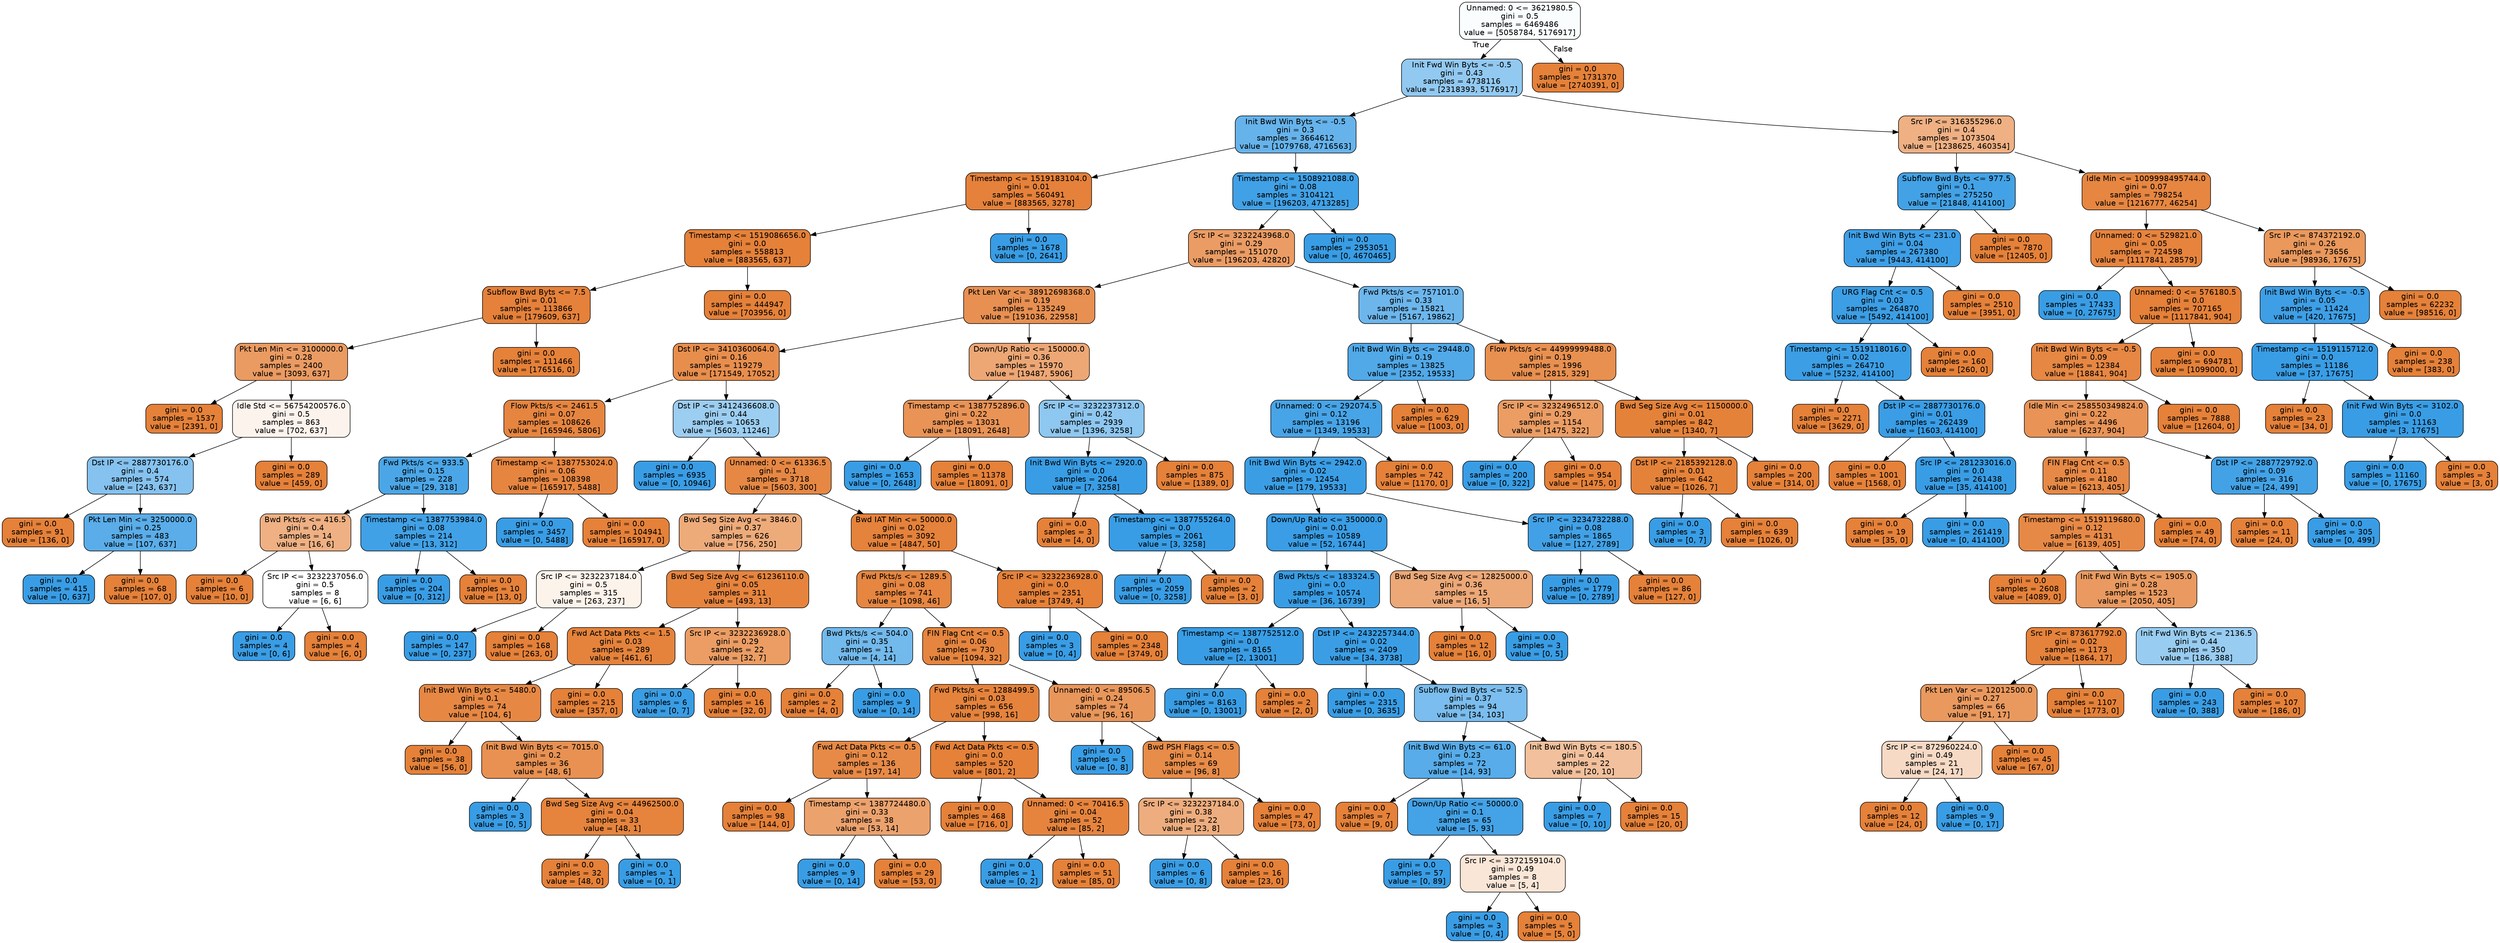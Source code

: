 digraph Tree {
node [shape=box, style="filled, rounded", color="black", fontname="helvetica"] ;
edge [fontname="helvetica"] ;
0 [label="Unnamed: 0 <= 3621980.5\ngini = 0.5\nsamples = 6469486\nvalue = [5058784, 5176917]", fillcolor="#fafdfe"] ;
1 [label="Init Fwd Win Byts <= -0.5\ngini = 0.43\nsamples = 4738116\nvalue = [2318393, 5176917]", fillcolor="#92c9f1"] ;
0 -> 1 [labeldistance=2.5, labelangle=45, headlabel="True"] ;
2 [label="Init Bwd Win Byts <= -0.5\ngini = 0.3\nsamples = 3664612\nvalue = [1079768, 4716563]", fillcolor="#66b3eb"] ;
1 -> 2 ;
3 [label="Timestamp <= 1519183104.0\ngini = 0.01\nsamples = 560491\nvalue = [883565, 3278]", fillcolor="#e5813a"] ;
2 -> 3 ;
4 [label="Timestamp <= 1519086656.0\ngini = 0.0\nsamples = 558813\nvalue = [883565, 637]", fillcolor="#e58139"] ;
3 -> 4 ;
5 [label="Subflow Bwd Byts <= 7.5\ngini = 0.01\nsamples = 113866\nvalue = [179609, 637]", fillcolor="#e5813a"] ;
4 -> 5 ;
6 [label="Pkt Len Min <= 3100000.0\ngini = 0.28\nsamples = 2400\nvalue = [3093, 637]", fillcolor="#ea9b62"] ;
5 -> 6 ;
7 [label="gini = 0.0\nsamples = 1537\nvalue = [2391, 0]", fillcolor="#e58139"] ;
6 -> 7 ;
8 [label="Idle Std <= 56754200576.0\ngini = 0.5\nsamples = 863\nvalue = [702, 637]", fillcolor="#fdf3ed"] ;
6 -> 8 ;
9 [label="Dst IP <= 2887730176.0\ngini = 0.4\nsamples = 574\nvalue = [243, 637]", fillcolor="#85c2ef"] ;
8 -> 9 ;
10 [label="gini = 0.0\nsamples = 91\nvalue = [136, 0]", fillcolor="#e58139"] ;
9 -> 10 ;
11 [label="Pkt Len Min <= 3250000.0\ngini = 0.25\nsamples = 483\nvalue = [107, 637]", fillcolor="#5aade9"] ;
9 -> 11 ;
12 [label="gini = 0.0\nsamples = 415\nvalue = [0, 637]", fillcolor="#399de5"] ;
11 -> 12 ;
13 [label="gini = 0.0\nsamples = 68\nvalue = [107, 0]", fillcolor="#e58139"] ;
11 -> 13 ;
14 [label="gini = 0.0\nsamples = 289\nvalue = [459, 0]", fillcolor="#e58139"] ;
8 -> 14 ;
15 [label="gini = 0.0\nsamples = 111466\nvalue = [176516, 0]", fillcolor="#e58139"] ;
5 -> 15 ;
16 [label="gini = 0.0\nsamples = 444947\nvalue = [703956, 0]", fillcolor="#e58139"] ;
4 -> 16 ;
17 [label="gini = 0.0\nsamples = 1678\nvalue = [0, 2641]", fillcolor="#399de5"] ;
3 -> 17 ;
18 [label="Timestamp <= 1508921088.0\ngini = 0.08\nsamples = 3104121\nvalue = [196203, 4713285]", fillcolor="#41a1e6"] ;
2 -> 18 ;
19 [label="Src IP <= 3232243968.0\ngini = 0.29\nsamples = 151070\nvalue = [196203, 42820]", fillcolor="#eb9c64"] ;
18 -> 19 ;
20 [label="Pkt Len Var <= 38912698368.0\ngini = 0.19\nsamples = 135249\nvalue = [191036, 22958]", fillcolor="#e89051"] ;
19 -> 20 ;
21 [label="Dst IP <= 3410360064.0\ngini = 0.16\nsamples = 119279\nvalue = [171549, 17052]", fillcolor="#e88e4d"] ;
20 -> 21 ;
22 [label="Flow Pkts/s <= 2461.5\ngini = 0.07\nsamples = 108626\nvalue = [165946, 5806]", fillcolor="#e68540"] ;
21 -> 22 ;
23 [label="Fwd Pkts/s <= 933.5\ngini = 0.15\nsamples = 228\nvalue = [29, 318]", fillcolor="#4ba6e7"] ;
22 -> 23 ;
24 [label="Bwd Pkts/s <= 416.5\ngini = 0.4\nsamples = 14\nvalue = [16, 6]", fillcolor="#efb083"] ;
23 -> 24 ;
25 [label="gini = 0.0\nsamples = 6\nvalue = [10, 0]", fillcolor="#e58139"] ;
24 -> 25 ;
26 [label="Src IP <= 3232237056.0\ngini = 0.5\nsamples = 8\nvalue = [6, 6]", fillcolor="#ffffff"] ;
24 -> 26 ;
27 [label="gini = 0.0\nsamples = 4\nvalue = [0, 6]", fillcolor="#399de5"] ;
26 -> 27 ;
28 [label="gini = 0.0\nsamples = 4\nvalue = [6, 0]", fillcolor="#e58139"] ;
26 -> 28 ;
29 [label="Timestamp <= 1387753984.0\ngini = 0.08\nsamples = 214\nvalue = [13, 312]", fillcolor="#41a1e6"] ;
23 -> 29 ;
30 [label="gini = 0.0\nsamples = 204\nvalue = [0, 312]", fillcolor="#399de5"] ;
29 -> 30 ;
31 [label="gini = 0.0\nsamples = 10\nvalue = [13, 0]", fillcolor="#e58139"] ;
29 -> 31 ;
32 [label="Timestamp <= 1387753024.0\ngini = 0.06\nsamples = 108398\nvalue = [165917, 5488]", fillcolor="#e68540"] ;
22 -> 32 ;
33 [label="gini = 0.0\nsamples = 3457\nvalue = [0, 5488]", fillcolor="#399de5"] ;
32 -> 33 ;
34 [label="gini = 0.0\nsamples = 104941\nvalue = [165917, 0]", fillcolor="#e58139"] ;
32 -> 34 ;
35 [label="Dst IP <= 3412436608.0\ngini = 0.44\nsamples = 10653\nvalue = [5603, 11246]", fillcolor="#9ccef2"] ;
21 -> 35 ;
36 [label="gini = 0.0\nsamples = 6935\nvalue = [0, 10946]", fillcolor="#399de5"] ;
35 -> 36 ;
37 [label="Unnamed: 0 <= 61336.5\ngini = 0.1\nsamples = 3718\nvalue = [5603, 300]", fillcolor="#e68844"] ;
35 -> 37 ;
38 [label="Bwd Seg Size Avg <= 3846.0\ngini = 0.37\nsamples = 626\nvalue = [756, 250]", fillcolor="#eeab7a"] ;
37 -> 38 ;
39 [label="Src IP <= 3232237184.0\ngini = 0.5\nsamples = 315\nvalue = [263, 237]", fillcolor="#fcf3eb"] ;
38 -> 39 ;
40 [label="gini = 0.0\nsamples = 147\nvalue = [0, 237]", fillcolor="#399de5"] ;
39 -> 40 ;
41 [label="gini = 0.0\nsamples = 168\nvalue = [263, 0]", fillcolor="#e58139"] ;
39 -> 41 ;
42 [label="Bwd Seg Size Avg <= 61236110.0\ngini = 0.05\nsamples = 311\nvalue = [493, 13]", fillcolor="#e6843e"] ;
38 -> 42 ;
43 [label="Fwd Act Data Pkts <= 1.5\ngini = 0.03\nsamples = 289\nvalue = [461, 6]", fillcolor="#e5833c"] ;
42 -> 43 ;
44 [label="Init Bwd Win Byts <= 5480.0\ngini = 0.1\nsamples = 74\nvalue = [104, 6]", fillcolor="#e68844"] ;
43 -> 44 ;
45 [label="gini = 0.0\nsamples = 38\nvalue = [56, 0]", fillcolor="#e58139"] ;
44 -> 45 ;
46 [label="Init Bwd Win Byts <= 7015.0\ngini = 0.2\nsamples = 36\nvalue = [48, 6]", fillcolor="#e89152"] ;
44 -> 46 ;
47 [label="gini = 0.0\nsamples = 3\nvalue = [0, 5]", fillcolor="#399de5"] ;
46 -> 47 ;
48 [label="Bwd Seg Size Avg <= 44962500.0\ngini = 0.04\nsamples = 33\nvalue = [48, 1]", fillcolor="#e6843d"] ;
46 -> 48 ;
49 [label="gini = 0.0\nsamples = 32\nvalue = [48, 0]", fillcolor="#e58139"] ;
48 -> 49 ;
50 [label="gini = 0.0\nsamples = 1\nvalue = [0, 1]", fillcolor="#399de5"] ;
48 -> 50 ;
51 [label="gini = 0.0\nsamples = 215\nvalue = [357, 0]", fillcolor="#e58139"] ;
43 -> 51 ;
52 [label="Src IP <= 3232236928.0\ngini = 0.29\nsamples = 22\nvalue = [32, 7]", fillcolor="#eb9d64"] ;
42 -> 52 ;
53 [label="gini = 0.0\nsamples = 6\nvalue = [0, 7]", fillcolor="#399de5"] ;
52 -> 53 ;
54 [label="gini = 0.0\nsamples = 16\nvalue = [32, 0]", fillcolor="#e58139"] ;
52 -> 54 ;
55 [label="Bwd IAT Min <= 50000.0\ngini = 0.02\nsamples = 3092\nvalue = [4847, 50]", fillcolor="#e5823b"] ;
37 -> 55 ;
56 [label="Fwd Pkts/s <= 1289.5\ngini = 0.08\nsamples = 741\nvalue = [1098, 46]", fillcolor="#e68641"] ;
55 -> 56 ;
57 [label="Bwd Pkts/s <= 504.0\ngini = 0.35\nsamples = 11\nvalue = [4, 14]", fillcolor="#72b9ec"] ;
56 -> 57 ;
58 [label="gini = 0.0\nsamples = 2\nvalue = [4, 0]", fillcolor="#e58139"] ;
57 -> 58 ;
59 [label="gini = 0.0\nsamples = 9\nvalue = [0, 14]", fillcolor="#399de5"] ;
57 -> 59 ;
60 [label="FIN Flag Cnt <= 0.5\ngini = 0.06\nsamples = 730\nvalue = [1094, 32]", fillcolor="#e6853f"] ;
56 -> 60 ;
61 [label="Fwd Pkts/s <= 1288499.5\ngini = 0.03\nsamples = 656\nvalue = [998, 16]", fillcolor="#e5833c"] ;
60 -> 61 ;
62 [label="Fwd Act Data Pkts <= 0.5\ngini = 0.12\nsamples = 136\nvalue = [197, 14]", fillcolor="#e78a47"] ;
61 -> 62 ;
63 [label="gini = 0.0\nsamples = 98\nvalue = [144, 0]", fillcolor="#e58139"] ;
62 -> 63 ;
64 [label="Timestamp <= 1387724480.0\ngini = 0.33\nsamples = 38\nvalue = [53, 14]", fillcolor="#eca26d"] ;
62 -> 64 ;
65 [label="gini = 0.0\nsamples = 9\nvalue = [0, 14]", fillcolor="#399de5"] ;
64 -> 65 ;
66 [label="gini = 0.0\nsamples = 29\nvalue = [53, 0]", fillcolor="#e58139"] ;
64 -> 66 ;
67 [label="Fwd Act Data Pkts <= 0.5\ngini = 0.0\nsamples = 520\nvalue = [801, 2]", fillcolor="#e58139"] ;
61 -> 67 ;
68 [label="gini = 0.0\nsamples = 468\nvalue = [716, 0]", fillcolor="#e58139"] ;
67 -> 68 ;
69 [label="Unnamed: 0 <= 70416.5\ngini = 0.04\nsamples = 52\nvalue = [85, 2]", fillcolor="#e6843e"] ;
67 -> 69 ;
70 [label="gini = 0.0\nsamples = 1\nvalue = [0, 2]", fillcolor="#399de5"] ;
69 -> 70 ;
71 [label="gini = 0.0\nsamples = 51\nvalue = [85, 0]", fillcolor="#e58139"] ;
69 -> 71 ;
72 [label="Unnamed: 0 <= 89506.5\ngini = 0.24\nsamples = 74\nvalue = [96, 16]", fillcolor="#e9965a"] ;
60 -> 72 ;
73 [label="gini = 0.0\nsamples = 5\nvalue = [0, 8]", fillcolor="#399de5"] ;
72 -> 73 ;
74 [label="Bwd PSH Flags <= 0.5\ngini = 0.14\nsamples = 69\nvalue = [96, 8]", fillcolor="#e78c49"] ;
72 -> 74 ;
75 [label="Src IP <= 3232237184.0\ngini = 0.38\nsamples = 22\nvalue = [23, 8]", fillcolor="#eead7e"] ;
74 -> 75 ;
76 [label="gini = 0.0\nsamples = 6\nvalue = [0, 8]", fillcolor="#399de5"] ;
75 -> 76 ;
77 [label="gini = 0.0\nsamples = 16\nvalue = [23, 0]", fillcolor="#e58139"] ;
75 -> 77 ;
78 [label="gini = 0.0\nsamples = 47\nvalue = [73, 0]", fillcolor="#e58139"] ;
74 -> 78 ;
79 [label="Src IP <= 3232236928.0\ngini = 0.0\nsamples = 2351\nvalue = [3749, 4]", fillcolor="#e58139"] ;
55 -> 79 ;
80 [label="gini = 0.0\nsamples = 3\nvalue = [0, 4]", fillcolor="#399de5"] ;
79 -> 80 ;
81 [label="gini = 0.0\nsamples = 2348\nvalue = [3749, 0]", fillcolor="#e58139"] ;
79 -> 81 ;
82 [label="Down/Up Ratio <= 150000.0\ngini = 0.36\nsamples = 15970\nvalue = [19487, 5906]", fillcolor="#eda775"] ;
20 -> 82 ;
83 [label="Timestamp <= 1387752896.0\ngini = 0.22\nsamples = 13031\nvalue = [18091, 2648]", fillcolor="#e99356"] ;
82 -> 83 ;
84 [label="gini = 0.0\nsamples = 1653\nvalue = [0, 2648]", fillcolor="#399de5"] ;
83 -> 84 ;
85 [label="gini = 0.0\nsamples = 11378\nvalue = [18091, 0]", fillcolor="#e58139"] ;
83 -> 85 ;
86 [label="Src IP <= 3232237312.0\ngini = 0.42\nsamples = 2939\nvalue = [1396, 3258]", fillcolor="#8ec7f0"] ;
82 -> 86 ;
87 [label="Init Bwd Win Byts <= 2920.0\ngini = 0.0\nsamples = 2064\nvalue = [7, 3258]", fillcolor="#399de5"] ;
86 -> 87 ;
88 [label="gini = 0.0\nsamples = 3\nvalue = [4, 0]", fillcolor="#e58139"] ;
87 -> 88 ;
89 [label="Timestamp <= 1387755264.0\ngini = 0.0\nsamples = 2061\nvalue = [3, 3258]", fillcolor="#399de5"] ;
87 -> 89 ;
90 [label="gini = 0.0\nsamples = 2059\nvalue = [0, 3258]", fillcolor="#399de5"] ;
89 -> 90 ;
91 [label="gini = 0.0\nsamples = 2\nvalue = [3, 0]", fillcolor="#e58139"] ;
89 -> 91 ;
92 [label="gini = 0.0\nsamples = 875\nvalue = [1389, 0]", fillcolor="#e58139"] ;
86 -> 92 ;
93 [label="Fwd Pkts/s <= 757101.0\ngini = 0.33\nsamples = 15821\nvalue = [5167, 19862]", fillcolor="#6db6ec"] ;
19 -> 93 ;
94 [label="Init Bwd Win Byts <= 29448.0\ngini = 0.19\nsamples = 13825\nvalue = [2352, 19533]", fillcolor="#51a9e8"] ;
93 -> 94 ;
95 [label="Unnamed: 0 <= 292074.5\ngini = 0.12\nsamples = 13196\nvalue = [1349, 19533]", fillcolor="#47a4e7"] ;
94 -> 95 ;
96 [label="Init Bwd Win Byts <= 2942.0\ngini = 0.02\nsamples = 12454\nvalue = [179, 19533]", fillcolor="#3b9ee5"] ;
95 -> 96 ;
97 [label="Down/Up Ratio <= 350000.0\ngini = 0.01\nsamples = 10589\nvalue = [52, 16744]", fillcolor="#3a9de5"] ;
96 -> 97 ;
98 [label="Bwd Pkts/s <= 183324.5\ngini = 0.0\nsamples = 10574\nvalue = [36, 16739]", fillcolor="#399de5"] ;
97 -> 98 ;
99 [label="Timestamp <= 1387752512.0\ngini = 0.0\nsamples = 8165\nvalue = [2, 13001]", fillcolor="#399de5"] ;
98 -> 99 ;
100 [label="gini = 0.0\nsamples = 8163\nvalue = [0, 13001]", fillcolor="#399de5"] ;
99 -> 100 ;
101 [label="gini = 0.0\nsamples = 2\nvalue = [2, 0]", fillcolor="#e58139"] ;
99 -> 101 ;
102 [label="Dst IP <= 2432257344.0\ngini = 0.02\nsamples = 2409\nvalue = [34, 3738]", fillcolor="#3b9ee5"] ;
98 -> 102 ;
103 [label="gini = 0.0\nsamples = 2315\nvalue = [0, 3635]", fillcolor="#399de5"] ;
102 -> 103 ;
104 [label="Subflow Bwd Byts <= 52.5\ngini = 0.37\nsamples = 94\nvalue = [34, 103]", fillcolor="#7abdee"] ;
102 -> 104 ;
105 [label="Init Bwd Win Byts <= 61.0\ngini = 0.23\nsamples = 72\nvalue = [14, 93]", fillcolor="#57ace9"] ;
104 -> 105 ;
106 [label="gini = 0.0\nsamples = 7\nvalue = [9, 0]", fillcolor="#e58139"] ;
105 -> 106 ;
107 [label="Down/Up Ratio <= 50000.0\ngini = 0.1\nsamples = 65\nvalue = [5, 93]", fillcolor="#44a2e6"] ;
105 -> 107 ;
108 [label="gini = 0.0\nsamples = 57\nvalue = [0, 89]", fillcolor="#399de5"] ;
107 -> 108 ;
109 [label="Src IP <= 3372159104.0\ngini = 0.49\nsamples = 8\nvalue = [5, 4]", fillcolor="#fae6d7"] ;
107 -> 109 ;
110 [label="gini = 0.0\nsamples = 3\nvalue = [0, 4]", fillcolor="#399de5"] ;
109 -> 110 ;
111 [label="gini = 0.0\nsamples = 5\nvalue = [5, 0]", fillcolor="#e58139"] ;
109 -> 111 ;
112 [label="Init Bwd Win Byts <= 180.5\ngini = 0.44\nsamples = 22\nvalue = [20, 10]", fillcolor="#f2c09c"] ;
104 -> 112 ;
113 [label="gini = 0.0\nsamples = 7\nvalue = [0, 10]", fillcolor="#399de5"] ;
112 -> 113 ;
114 [label="gini = 0.0\nsamples = 15\nvalue = [20, 0]", fillcolor="#e58139"] ;
112 -> 114 ;
115 [label="Bwd Seg Size Avg <= 12825000.0\ngini = 0.36\nsamples = 15\nvalue = [16, 5]", fillcolor="#eda877"] ;
97 -> 115 ;
116 [label="gini = 0.0\nsamples = 12\nvalue = [16, 0]", fillcolor="#e58139"] ;
115 -> 116 ;
117 [label="gini = 0.0\nsamples = 3\nvalue = [0, 5]", fillcolor="#399de5"] ;
115 -> 117 ;
118 [label="Src IP <= 3234732288.0\ngini = 0.08\nsamples = 1865\nvalue = [127, 2789]", fillcolor="#42a1e6"] ;
96 -> 118 ;
119 [label="gini = 0.0\nsamples = 1779\nvalue = [0, 2789]", fillcolor="#399de5"] ;
118 -> 119 ;
120 [label="gini = 0.0\nsamples = 86\nvalue = [127, 0]", fillcolor="#e58139"] ;
118 -> 120 ;
121 [label="gini = 0.0\nsamples = 742\nvalue = [1170, 0]", fillcolor="#e58139"] ;
95 -> 121 ;
122 [label="gini = 0.0\nsamples = 629\nvalue = [1003, 0]", fillcolor="#e58139"] ;
94 -> 122 ;
123 [label="Flow Pkts/s <= 44999999488.0\ngini = 0.19\nsamples = 1996\nvalue = [2815, 329]", fillcolor="#e89050"] ;
93 -> 123 ;
124 [label="Src IP <= 3232496512.0\ngini = 0.29\nsamples = 1154\nvalue = [1475, 322]", fillcolor="#eb9d64"] ;
123 -> 124 ;
125 [label="gini = 0.0\nsamples = 200\nvalue = [0, 322]", fillcolor="#399de5"] ;
124 -> 125 ;
126 [label="gini = 0.0\nsamples = 954\nvalue = [1475, 0]", fillcolor="#e58139"] ;
124 -> 126 ;
127 [label="Bwd Seg Size Avg <= 1150000.0\ngini = 0.01\nsamples = 842\nvalue = [1340, 7]", fillcolor="#e5823a"] ;
123 -> 127 ;
128 [label="Dst IP <= 2185392128.0\ngini = 0.01\nsamples = 642\nvalue = [1026, 7]", fillcolor="#e5823a"] ;
127 -> 128 ;
129 [label="gini = 0.0\nsamples = 3\nvalue = [0, 7]", fillcolor="#399de5"] ;
128 -> 129 ;
130 [label="gini = 0.0\nsamples = 639\nvalue = [1026, 0]", fillcolor="#e58139"] ;
128 -> 130 ;
131 [label="gini = 0.0\nsamples = 200\nvalue = [314, 0]", fillcolor="#e58139"] ;
127 -> 131 ;
132 [label="gini = 0.0\nsamples = 2953051\nvalue = [0, 4670465]", fillcolor="#399de5"] ;
18 -> 132 ;
133 [label="Src IP <= 316355296.0\ngini = 0.4\nsamples = 1073504\nvalue = [1238625, 460354]", fillcolor="#efb083"] ;
1 -> 133 ;
134 [label="Subflow Bwd Byts <= 977.5\ngini = 0.1\nsamples = 275250\nvalue = [21848, 414100]", fillcolor="#43a2e6"] ;
133 -> 134 ;
135 [label="Init Bwd Win Byts <= 231.0\ngini = 0.04\nsamples = 267380\nvalue = [9443, 414100]", fillcolor="#3e9fe6"] ;
134 -> 135 ;
136 [label="URG Flag Cnt <= 0.5\ngini = 0.03\nsamples = 264870\nvalue = [5492, 414100]", fillcolor="#3c9ee5"] ;
135 -> 136 ;
137 [label="Timestamp <= 1519118016.0\ngini = 0.02\nsamples = 264710\nvalue = [5232, 414100]", fillcolor="#3c9ee5"] ;
136 -> 137 ;
138 [label="gini = 0.0\nsamples = 2271\nvalue = [3629, 0]", fillcolor="#e58139"] ;
137 -> 138 ;
139 [label="Dst IP <= 2887730176.0\ngini = 0.01\nsamples = 262439\nvalue = [1603, 414100]", fillcolor="#3a9de5"] ;
137 -> 139 ;
140 [label="gini = 0.0\nsamples = 1001\nvalue = [1568, 0]", fillcolor="#e58139"] ;
139 -> 140 ;
141 [label="Src IP <= 281233016.0\ngini = 0.0\nsamples = 261438\nvalue = [35, 414100]", fillcolor="#399de5"] ;
139 -> 141 ;
142 [label="gini = 0.0\nsamples = 19\nvalue = [35, 0]", fillcolor="#e58139"] ;
141 -> 142 ;
143 [label="gini = 0.0\nsamples = 261419\nvalue = [0, 414100]", fillcolor="#399de5"] ;
141 -> 143 ;
144 [label="gini = 0.0\nsamples = 160\nvalue = [260, 0]", fillcolor="#e58139"] ;
136 -> 144 ;
145 [label="gini = 0.0\nsamples = 2510\nvalue = [3951, 0]", fillcolor="#e58139"] ;
135 -> 145 ;
146 [label="gini = 0.0\nsamples = 7870\nvalue = [12405, 0]", fillcolor="#e58139"] ;
134 -> 146 ;
147 [label="Idle Min <= 1009998495744.0\ngini = 0.07\nsamples = 798254\nvalue = [1216777, 46254]", fillcolor="#e68641"] ;
133 -> 147 ;
148 [label="Unnamed: 0 <= 529821.0\ngini = 0.05\nsamples = 724598\nvalue = [1117841, 28579]", fillcolor="#e6843e"] ;
147 -> 148 ;
149 [label="gini = 0.0\nsamples = 17433\nvalue = [0, 27675]", fillcolor="#399de5"] ;
148 -> 149 ;
150 [label="Unnamed: 0 <= 576180.5\ngini = 0.0\nsamples = 707165\nvalue = [1117841, 904]", fillcolor="#e58139"] ;
148 -> 150 ;
151 [label="Init Bwd Win Byts <= -0.5\ngini = 0.09\nsamples = 12384\nvalue = [18841, 904]", fillcolor="#e68743"] ;
150 -> 151 ;
152 [label="Idle Min <= 258550349824.0\ngini = 0.22\nsamples = 4496\nvalue = [6237, 904]", fillcolor="#e99356"] ;
151 -> 152 ;
153 [label="FIN Flag Cnt <= 0.5\ngini = 0.11\nsamples = 4180\nvalue = [6213, 405]", fillcolor="#e78946"] ;
152 -> 153 ;
154 [label="Timestamp <= 1519119680.0\ngini = 0.12\nsamples = 4131\nvalue = [6139, 405]", fillcolor="#e78946"] ;
153 -> 154 ;
155 [label="gini = 0.0\nsamples = 2608\nvalue = [4089, 0]", fillcolor="#e58139"] ;
154 -> 155 ;
156 [label="Init Fwd Win Byts <= 1905.0\ngini = 0.28\nsamples = 1523\nvalue = [2050, 405]", fillcolor="#ea9a60"] ;
154 -> 156 ;
157 [label="Src IP <= 873617792.0\ngini = 0.02\nsamples = 1173\nvalue = [1864, 17]", fillcolor="#e5823b"] ;
156 -> 157 ;
158 [label="Pkt Len Var <= 12012500.0\ngini = 0.27\nsamples = 66\nvalue = [91, 17]", fillcolor="#ea995e"] ;
157 -> 158 ;
159 [label="Src IP <= 872960224.0\ngini = 0.49\nsamples = 21\nvalue = [24, 17]", fillcolor="#f7dac5"] ;
158 -> 159 ;
160 [label="gini = 0.0\nsamples = 12\nvalue = [24, 0]", fillcolor="#e58139"] ;
159 -> 160 ;
161 [label="gini = 0.0\nsamples = 9\nvalue = [0, 17]", fillcolor="#399de5"] ;
159 -> 161 ;
162 [label="gini = 0.0\nsamples = 45\nvalue = [67, 0]", fillcolor="#e58139"] ;
158 -> 162 ;
163 [label="gini = 0.0\nsamples = 1107\nvalue = [1773, 0]", fillcolor="#e58139"] ;
157 -> 163 ;
164 [label="Init Fwd Win Byts <= 2136.5\ngini = 0.44\nsamples = 350\nvalue = [186, 388]", fillcolor="#98ccf1"] ;
156 -> 164 ;
165 [label="gini = 0.0\nsamples = 243\nvalue = [0, 388]", fillcolor="#399de5"] ;
164 -> 165 ;
166 [label="gini = 0.0\nsamples = 107\nvalue = [186, 0]", fillcolor="#e58139"] ;
164 -> 166 ;
167 [label="gini = 0.0\nsamples = 49\nvalue = [74, 0]", fillcolor="#e58139"] ;
153 -> 167 ;
168 [label="Dst IP <= 2887729792.0\ngini = 0.09\nsamples = 316\nvalue = [24, 499]", fillcolor="#43a2e6"] ;
152 -> 168 ;
169 [label="gini = 0.0\nsamples = 11\nvalue = [24, 0]", fillcolor="#e58139"] ;
168 -> 169 ;
170 [label="gini = 0.0\nsamples = 305\nvalue = [0, 499]", fillcolor="#399de5"] ;
168 -> 170 ;
171 [label="gini = 0.0\nsamples = 7888\nvalue = [12604, 0]", fillcolor="#e58139"] ;
151 -> 171 ;
172 [label="gini = 0.0\nsamples = 694781\nvalue = [1099000, 0]", fillcolor="#e58139"] ;
150 -> 172 ;
173 [label="Src IP <= 874372192.0\ngini = 0.26\nsamples = 73656\nvalue = [98936, 17675]", fillcolor="#ea985c"] ;
147 -> 173 ;
174 [label="Init Bwd Win Byts <= -0.5\ngini = 0.05\nsamples = 11424\nvalue = [420, 17675]", fillcolor="#3e9fe6"] ;
173 -> 174 ;
175 [label="Timestamp <= 1519115712.0\ngini = 0.0\nsamples = 11186\nvalue = [37, 17675]", fillcolor="#399de5"] ;
174 -> 175 ;
176 [label="gini = 0.0\nsamples = 23\nvalue = [34, 0]", fillcolor="#e58139"] ;
175 -> 176 ;
177 [label="Init Fwd Win Byts <= 3102.0\ngini = 0.0\nsamples = 11163\nvalue = [3, 17675]", fillcolor="#399de5"] ;
175 -> 177 ;
178 [label="gini = 0.0\nsamples = 11160\nvalue = [0, 17675]", fillcolor="#399de5"] ;
177 -> 178 ;
179 [label="gini = 0.0\nsamples = 3\nvalue = [3, 0]", fillcolor="#e58139"] ;
177 -> 179 ;
180 [label="gini = 0.0\nsamples = 238\nvalue = [383, 0]", fillcolor="#e58139"] ;
174 -> 180 ;
181 [label="gini = 0.0\nsamples = 62232\nvalue = [98516, 0]", fillcolor="#e58139"] ;
173 -> 181 ;
182 [label="gini = 0.0\nsamples = 1731370\nvalue = [2740391, 0]", fillcolor="#e58139"] ;
0 -> 182 [labeldistance=2.5, labelangle=-45, headlabel="False"] ;
}